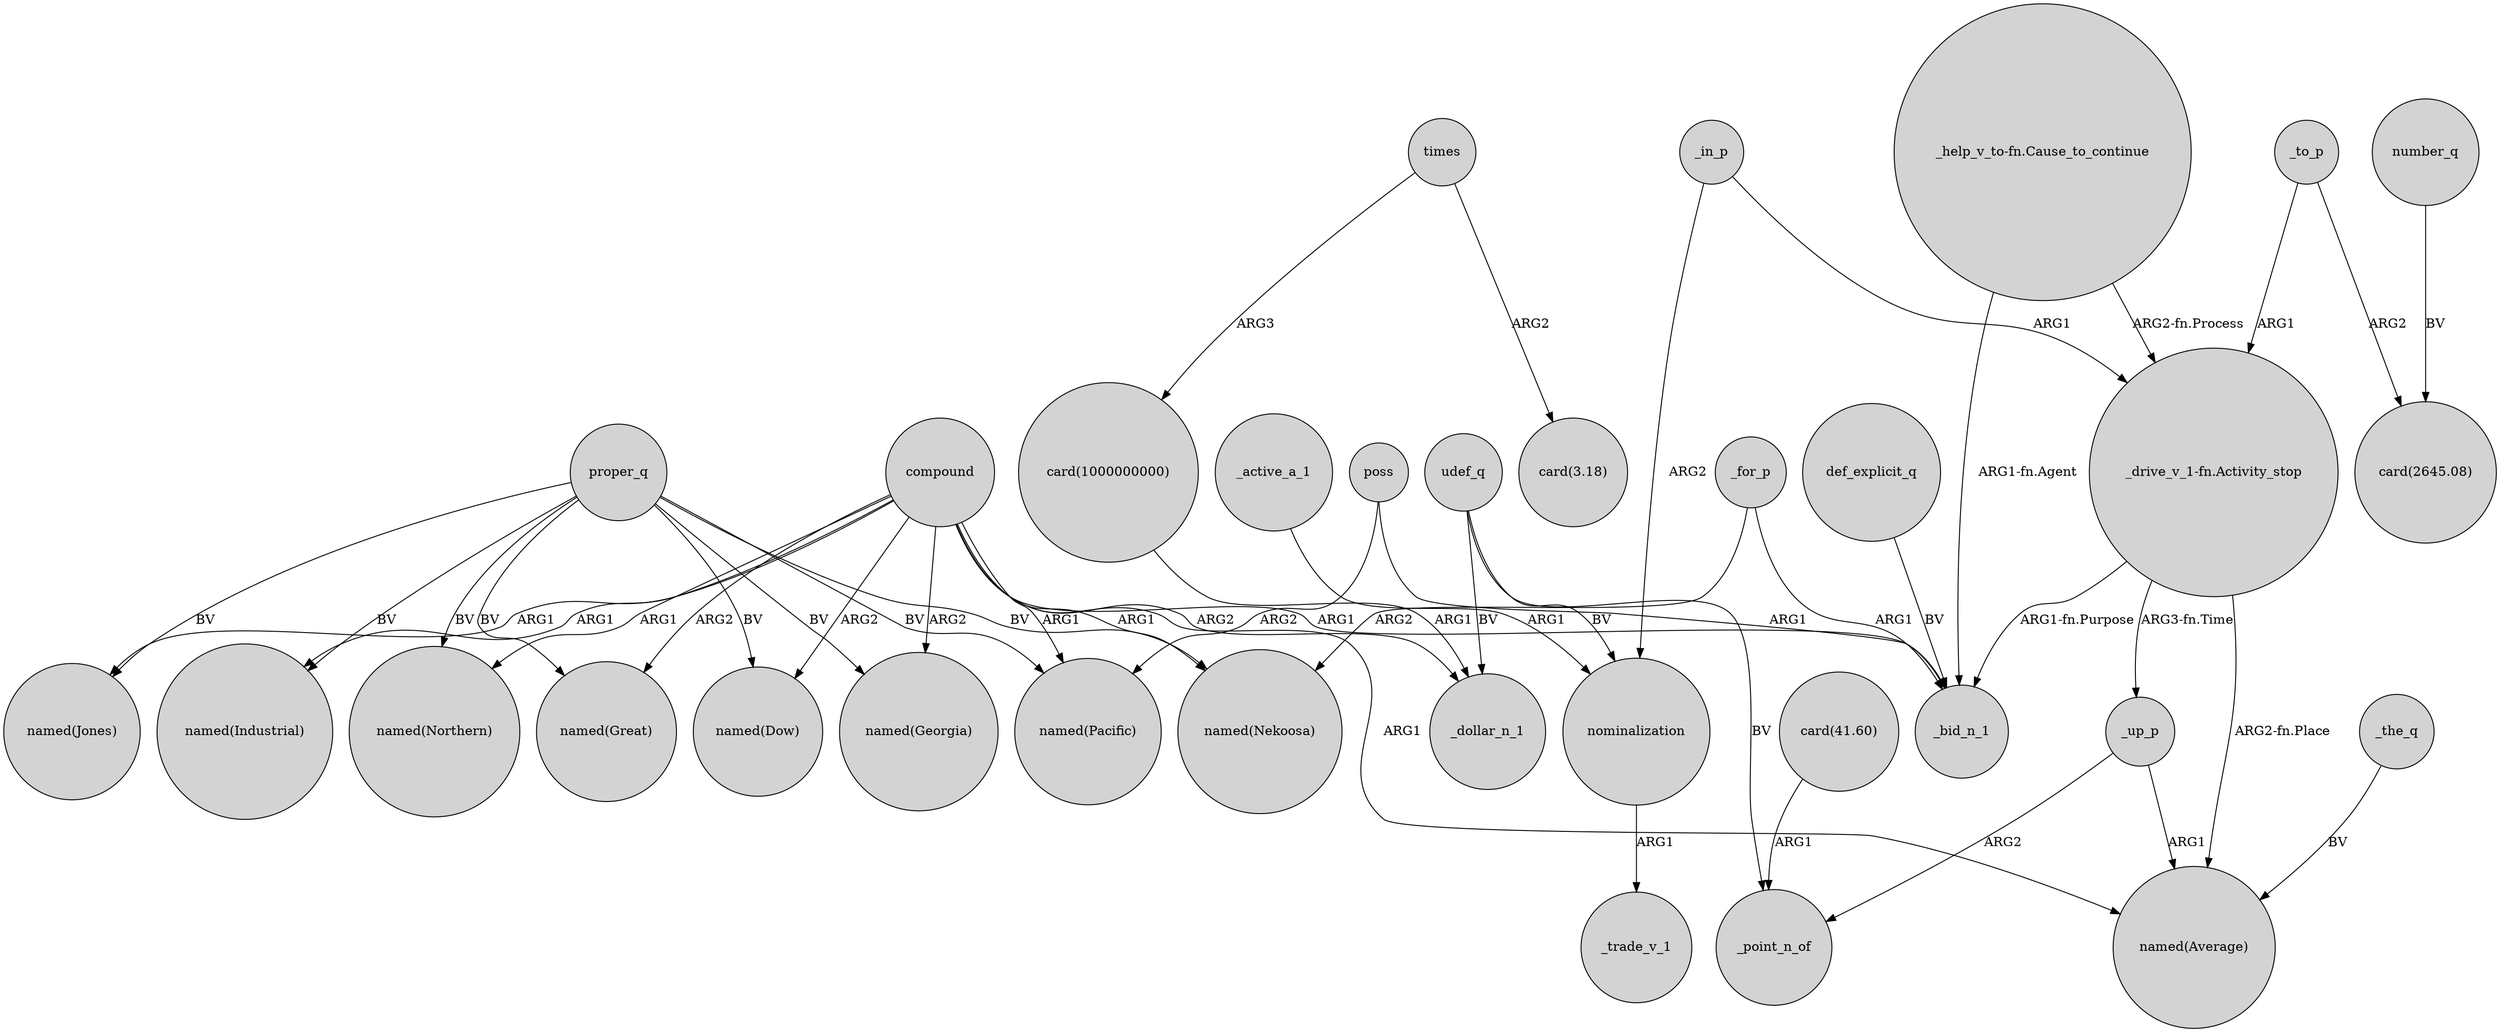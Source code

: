 digraph {
	node [shape=circle style=filled]
	"card(1000000000)" -> _dollar_n_1 [label=ARG1]
	proper_q -> "named(Georgia)" [label=BV]
	_active_a_1 -> nominalization [label=ARG1]
	compound -> "named(Great)" [label=ARG2]
	poss -> _bid_n_1 [label=ARG1]
	compound -> "named(Jones)" [label=ARG1]
	"_help_v_to-fn.Cause_to_continue" -> "_drive_v_1-fn.Activity_stop" [label="ARG2-fn.Process"]
	"card(41.60)" -> _point_n_of [label=ARG1]
	udef_q -> nominalization [label=BV]
	_to_p -> "_drive_v_1-fn.Activity_stop" [label=ARG1]
	compound -> _dollar_n_1 [label=ARG2]
	times -> "card(1000000000)" [label=ARG3]
	times -> "card(3.18)" [label=ARG2]
	_up_p -> _point_n_of [label=ARG2]
	"_drive_v_1-fn.Activity_stop" -> _bid_n_1 [label="ARG1-fn.Purpose"]
	compound -> "named(Pacific)" [label=ARG1]
	def_explicit_q -> _bid_n_1 [label=BV]
	proper_q -> "named(Industrial)" [label=BV]
	proper_q -> "named(Northern)" [label=BV]
	proper_q -> "named(Great)" [label=BV]
	_to_p -> "card(2645.08)" [label=ARG2]
	udef_q -> _dollar_n_1 [label=BV]
	_the_q -> "named(Average)" [label=BV]
	proper_q -> "named(Jones)" [label=BV]
	"_help_v_to-fn.Cause_to_continue" -> _bid_n_1 [label="ARG1-fn.Agent"]
	proper_q -> "named(Dow)" [label=BV]
	"_drive_v_1-fn.Activity_stop" -> _up_p [label="ARG3-fn.Time"]
	compound -> "named(Northern)" [label=ARG1]
	poss -> "named(Pacific)" [label=ARG2]
	_in_p -> "_drive_v_1-fn.Activity_stop" [label=ARG1]
	compound -> "named(Industrial)" [label=ARG1]
	compound -> "named(Average)" [label=ARG1]
	compound -> "named(Dow)" [label=ARG2]
	proper_q -> "named(Pacific)" [label=BV]
	"_drive_v_1-fn.Activity_stop" -> "named(Average)" [label="ARG2-fn.Place"]
	_for_p -> "named(Nekoosa)" [label=ARG2]
	udef_q -> _point_n_of [label=BV]
	_in_p -> nominalization [label=ARG2]
	compound -> "named(Georgia)" [label=ARG2]
	number_q -> "card(2645.08)" [label=BV]
	_up_p -> "named(Average)" [label=ARG1]
	proper_q -> "named(Nekoosa)" [label=BV]
	nominalization -> _trade_v_1 [label=ARG1]
	compound -> _bid_n_1 [label=ARG1]
	_for_p -> _bid_n_1 [label=ARG1]
	compound -> "named(Nekoosa)" [label=ARG1]
}
